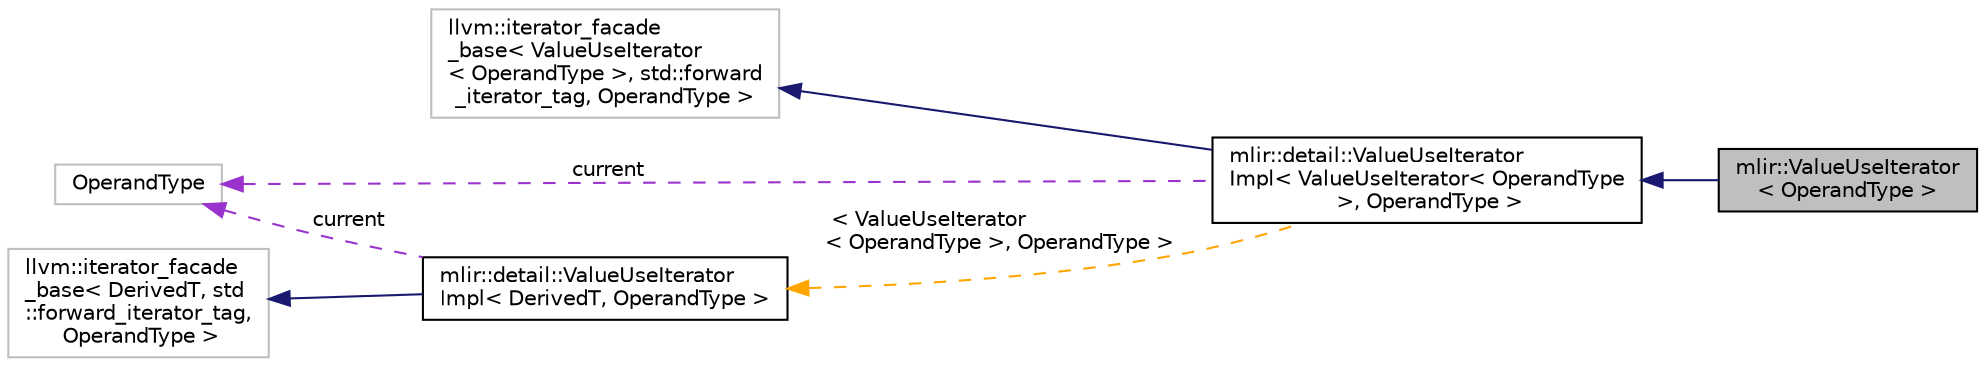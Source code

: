 digraph "mlir::ValueUseIterator&lt; OperandType &gt;"
{
  bgcolor="transparent";
  edge [fontname="Helvetica",fontsize="10",labelfontname="Helvetica",labelfontsize="10"];
  node [fontname="Helvetica",fontsize="10",shape=record];
  rankdir="LR";
  Node5 [label="mlir::ValueUseIterator\l\< OperandType \>",height=0.2,width=0.4,color="black", fillcolor="grey75", style="filled", fontcolor="black"];
  Node6 -> Node5 [dir="back",color="midnightblue",fontsize="10",style="solid",fontname="Helvetica"];
  Node6 [label="mlir::detail::ValueUseIterator\lImpl\< ValueUseIterator\< OperandType\l \>, OperandType \>",height=0.2,width=0.4,color="black",URL="$classmlir_1_1detail_1_1ValueUseIteratorImpl.html"];
  Node7 -> Node6 [dir="back",color="midnightblue",fontsize="10",style="solid",fontname="Helvetica"];
  Node7 [label="llvm::iterator_facade\l_base\< ValueUseIterator\l\< OperandType \>, std::forward\l_iterator_tag, OperandType \>",height=0.2,width=0.4,color="grey75"];
  Node8 -> Node6 [dir="back",color="darkorchid3",fontsize="10",style="dashed",label=" current" ,fontname="Helvetica"];
  Node8 [label="OperandType",height=0.2,width=0.4,color="grey75"];
  Node9 -> Node6 [dir="back",color="orange",fontsize="10",style="dashed",label=" \< ValueUseIterator\l\< OperandType \>, OperandType \>" ,fontname="Helvetica"];
  Node9 [label="mlir::detail::ValueUseIterator\lImpl\< DerivedT, OperandType \>",height=0.2,width=0.4,color="black",URL="$classmlir_1_1detail_1_1ValueUseIteratorImpl.html",tooltip="A base iterator class that allows for iterating over the uses of a value. "];
  Node10 -> Node9 [dir="back",color="midnightblue",fontsize="10",style="solid",fontname="Helvetica"];
  Node10 [label="llvm::iterator_facade\l_base\< DerivedT, std\l::forward_iterator_tag,\l OperandType \>",height=0.2,width=0.4,color="grey75"];
  Node8 -> Node9 [dir="back",color="darkorchid3",fontsize="10",style="dashed",label=" current" ,fontname="Helvetica"];
}
